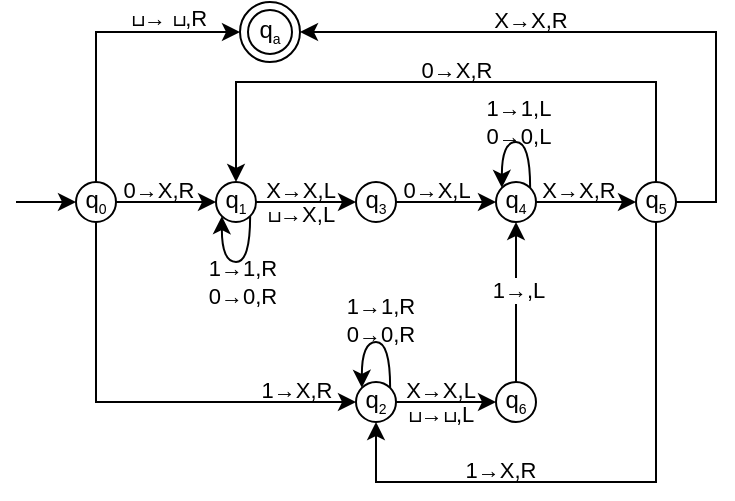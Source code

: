 <mxfile version="24.8.4">
  <diagram name="Page-1" id="npg4uFEP2YbgTPgzuRdj">
    <mxGraphModel dx="547" dy="285" grid="1" gridSize="10" guides="1" tooltips="1" connect="1" arrows="1" fold="1" page="1" pageScale="1" pageWidth="1100" pageHeight="850" math="0" shadow="0">
      <root>
        <mxCell id="0" />
        <mxCell id="1" parent="0" />
        <mxCell id="SzwyDp9veG-a-ugGyxkV-9" style="rounded=0;orthogonalLoop=1;jettySize=auto;html=1;entryX=0;entryY=0.5;entryDx=0;entryDy=0;" parent="1" source="SzwyDp9veG-a-ugGyxkV-4" target="SzwyDp9veG-a-ugGyxkV-5" edge="1">
          <mxGeometry relative="1" as="geometry" />
        </mxCell>
        <mxCell id="SzwyDp9veG-a-ugGyxkV-13" value="&lt;font style=&quot;font-size: 11px;&quot;&gt;0&lt;span id=&quot;docs-internal-guid-1ff605a3-7fff-e55f-8b72-4c74e2d7cbca&quot;&gt;&lt;span style=&quot;font-family: Arial, sans-serif; font-variant-numeric: normal; font-variant-east-asian: normal; font-variant-alternates: normal; font-variant-position: normal; vertical-align: baseline; white-space: pre-wrap;&quot;&gt;→X,R&lt;/span&gt;&lt;/span&gt;&lt;/font&gt;" style="edgeLabel;html=1;align=center;verticalAlign=middle;resizable=0;points=[];labelBackgroundColor=none;" parent="SzwyDp9veG-a-ugGyxkV-9" vertex="1" connectable="0">
          <mxGeometry x="-0.385" relative="1" as="geometry">
            <mxPoint x="5" y="-6" as="offset" />
          </mxGeometry>
        </mxCell>
        <mxCell id="SzwyDp9veG-a-ugGyxkV-27" style="rounded=0;orthogonalLoop=1;jettySize=auto;html=1;entryX=0;entryY=0.5;entryDx=0;entryDy=0;edgeStyle=orthogonalEdgeStyle;" parent="1" source="SzwyDp9veG-a-ugGyxkV-4" target="B-PxMAEgyjBGEElyb0BT-5" edge="1">
          <mxGeometry relative="1" as="geometry">
            <mxPoint x="130.0" y="190" as="targetPoint" />
            <Array as="points">
              <mxPoint x="70" y="185" />
            </Array>
          </mxGeometry>
        </mxCell>
        <mxCell id="B-PxMAEgyjBGEElyb0BT-3" value="ப→ ப,R" style="edgeLabel;html=1;align=center;verticalAlign=middle;resizable=0;points=[];labelBackgroundColor=none;" parent="SzwyDp9veG-a-ugGyxkV-27" vertex="1" connectable="0">
          <mxGeometry x="-0.123" relative="1" as="geometry">
            <mxPoint x="36" y="-18" as="offset" />
          </mxGeometry>
        </mxCell>
        <mxCell id="SzwyDp9veG-a-ugGyxkV-33" style="rounded=0;orthogonalLoop=1;jettySize=auto;html=1;entryX=0;entryY=0.5;entryDx=0;entryDy=0;edgeStyle=orthogonalEdgeStyle;exitX=0.5;exitY=1;exitDx=0;exitDy=0;" parent="1" source="SzwyDp9veG-a-ugGyxkV-4" target="SzwyDp9veG-a-ugGyxkV-32" edge="1">
          <mxGeometry relative="1" as="geometry" />
        </mxCell>
        <mxCell id="SzwyDp9veG-a-ugGyxkV-35" value="&lt;span style=&quot;font-variant-numeric: normal; font-variant-east-asian: normal; font-variant-alternates: normal; font-variant-position: normal; vertical-align: baseline;&quot;&gt;1&lt;/span&gt;&lt;span style=&quot;font-variant-numeric: normal; font-variant-east-asian: normal; font-variant-alternates: normal; font-variant-position: normal; font-family: Arial, sans-serif; vertical-align: baseline; white-space: pre-wrap;&quot;&gt;→X,R&lt;/span&gt;" style="edgeLabel;html=1;align=center;verticalAlign=middle;resizable=0;points=[];labelBackgroundColor=none;" parent="SzwyDp9veG-a-ugGyxkV-33" vertex="1" connectable="0">
          <mxGeometry x="-0.264" y="1" relative="1" as="geometry">
            <mxPoint x="99" y="3" as="offset" />
          </mxGeometry>
        </mxCell>
        <mxCell id="B-PxMAEgyjBGEElyb0BT-8" style="rounded=0;orthogonalLoop=1;jettySize=auto;html=1;entryX=0;entryY=0.5;entryDx=0;entryDy=0;" parent="1" target="SzwyDp9veG-a-ugGyxkV-4" edge="1">
          <mxGeometry relative="1" as="geometry">
            <mxPoint x="50.0" y="270" as="targetPoint" />
            <mxPoint x="30" y="270" as="sourcePoint" />
          </mxGeometry>
        </mxCell>
        <mxCell id="SzwyDp9veG-a-ugGyxkV-4" value="q&lt;sub&gt;&lt;font style=&quot;font-size: 7px;&quot;&gt;0&lt;/font&gt;&lt;/sub&gt;" style="ellipse;whiteSpace=wrap;html=1;aspect=fixed;" parent="1" vertex="1">
          <mxGeometry x="60" y="260" width="20" height="20" as="geometry" />
        </mxCell>
        <mxCell id="SzwyDp9veG-a-ugGyxkV-10" style="rounded=0;orthogonalLoop=1;jettySize=auto;html=1;entryX=0;entryY=0.5;entryDx=0;entryDy=0;" parent="1" source="SzwyDp9veG-a-ugGyxkV-5" target="SzwyDp9veG-a-ugGyxkV-6" edge="1">
          <mxGeometry relative="1" as="geometry" />
        </mxCell>
        <mxCell id="SzwyDp9veG-a-ugGyxkV-15" value="X&lt;font face=&quot;Arial, sans-serif&quot;&gt;&lt;span style=&quot;white-space: pre-wrap;&quot;&gt;→X,L&lt;/span&gt;&lt;/font&gt;" style="edgeLabel;html=1;align=center;verticalAlign=middle;resizable=0;points=[];labelBackgroundColor=none;" parent="SzwyDp9veG-a-ugGyxkV-10" vertex="1" connectable="0">
          <mxGeometry x="-0.371" relative="1" as="geometry">
            <mxPoint x="6" y="-6" as="offset" />
          </mxGeometry>
        </mxCell>
        <mxCell id="SzwyDp9veG-a-ugGyxkV-5" value="q&lt;sub&gt;&lt;font style=&quot;font-size: 7px;&quot;&gt;1&lt;/font&gt;&lt;/sub&gt;" style="ellipse;whiteSpace=wrap;html=1;aspect=fixed;" parent="1" vertex="1">
          <mxGeometry x="130" y="260" width="20" height="20" as="geometry" />
        </mxCell>
        <mxCell id="SzwyDp9veG-a-ugGyxkV-11" style="rounded=0;orthogonalLoop=1;jettySize=auto;html=1;entryX=0;entryY=0.5;entryDx=0;entryDy=0;" parent="1" source="SzwyDp9veG-a-ugGyxkV-6" target="SzwyDp9veG-a-ugGyxkV-7" edge="1">
          <mxGeometry relative="1" as="geometry" />
        </mxCell>
        <mxCell id="SzwyDp9veG-a-ugGyxkV-6" value="q&lt;sub&gt;&lt;font style=&quot;font-size: 7px;&quot;&gt;3&lt;/font&gt;&lt;/sub&gt;" style="ellipse;whiteSpace=wrap;html=1;aspect=fixed;" parent="1" vertex="1">
          <mxGeometry x="200" y="260" width="20" height="20" as="geometry" />
        </mxCell>
        <mxCell id="SzwyDp9veG-a-ugGyxkV-12" style="rounded=0;orthogonalLoop=1;jettySize=auto;html=1;" parent="1" source="SzwyDp9veG-a-ugGyxkV-7" target="SzwyDp9veG-a-ugGyxkV-8" edge="1">
          <mxGeometry relative="1" as="geometry" />
        </mxCell>
        <mxCell id="SzwyDp9veG-a-ugGyxkV-7" value="q&lt;sub&gt;&lt;font style=&quot;font-size: 7px;&quot;&gt;4&lt;/font&gt;&lt;/sub&gt;" style="ellipse;whiteSpace=wrap;html=1;aspect=fixed;" parent="1" vertex="1">
          <mxGeometry x="270" y="260" width="20" height="20" as="geometry" />
        </mxCell>
        <mxCell id="SzwyDp9veG-a-ugGyxkV-29" style="edgeStyle=orthogonalEdgeStyle;rounded=0;orthogonalLoop=1;jettySize=auto;html=1;entryX=0.5;entryY=0;entryDx=0;entryDy=0;" parent="1" source="SzwyDp9veG-a-ugGyxkV-8" target="SzwyDp9veG-a-ugGyxkV-5" edge="1">
          <mxGeometry relative="1" as="geometry">
            <Array as="points">
              <mxPoint x="350" y="210" />
              <mxPoint x="140" y="210" />
            </Array>
          </mxGeometry>
        </mxCell>
        <mxCell id="SzwyDp9veG-a-ugGyxkV-48" style="edgeStyle=orthogonalEdgeStyle;rounded=0;orthogonalLoop=1;jettySize=auto;html=1;entryX=0.5;entryY=1;entryDx=0;entryDy=0;" parent="1" source="SzwyDp9veG-a-ugGyxkV-8" target="SzwyDp9veG-a-ugGyxkV-32" edge="1">
          <mxGeometry relative="1" as="geometry">
            <Array as="points">
              <mxPoint x="350" y="410" />
              <mxPoint x="210" y="410" />
            </Array>
          </mxGeometry>
        </mxCell>
        <mxCell id="B-PxMAEgyjBGEElyb0BT-6" value="1→X,R" style="edgeLabel;html=1;align=center;verticalAlign=middle;resizable=0;points=[];labelBackgroundColor=none;" parent="SzwyDp9veG-a-ugGyxkV-48" vertex="1" connectable="0">
          <mxGeometry x="0.419" y="-1" relative="1" as="geometry">
            <mxPoint x="5" y="-5" as="offset" />
          </mxGeometry>
        </mxCell>
        <mxCell id="B-PxMAEgyjBGEElyb0BT-9" style="edgeStyle=orthogonalEdgeStyle;rounded=0;orthogonalLoop=1;jettySize=auto;html=1;entryX=1;entryY=0.5;entryDx=0;entryDy=0;" parent="1" source="SzwyDp9veG-a-ugGyxkV-8" target="B-PxMAEgyjBGEElyb0BT-5" edge="1">
          <mxGeometry relative="1" as="geometry">
            <Array as="points">
              <mxPoint x="380" y="270" />
              <mxPoint x="380" y="185" />
            </Array>
          </mxGeometry>
        </mxCell>
        <mxCell id="B-PxMAEgyjBGEElyb0BT-10" value="X→X,R" style="edgeLabel;html=1;align=center;verticalAlign=middle;resizable=0;points=[];labelBackgroundColor=none;" parent="B-PxMAEgyjBGEElyb0BT-9" vertex="1" connectable="0">
          <mxGeometry x="0.27" relative="1" as="geometry">
            <mxPoint x="1" y="-6" as="offset" />
          </mxGeometry>
        </mxCell>
        <mxCell id="SzwyDp9veG-a-ugGyxkV-8" value="q&lt;sub&gt;&lt;font style=&quot;font-size: 7px;&quot;&gt;5&lt;/font&gt;&lt;/sub&gt;" style="ellipse;whiteSpace=wrap;html=1;aspect=fixed;" parent="1" vertex="1">
          <mxGeometry x="340" y="260" width="20" height="20" as="geometry" />
        </mxCell>
        <mxCell id="SzwyDp9veG-a-ugGyxkV-16" value="ப&lt;font face=&quot;Arial, sans-serif&quot;&gt;&lt;span style=&quot;white-space: pre-wrap;&quot;&gt;→X,L&lt;/span&gt;&lt;/font&gt;" style="edgeLabel;html=1;align=center;verticalAlign=middle;resizable=0;points=[];labelBackgroundColor=none;" parent="1" vertex="1" connectable="0">
          <mxGeometry x="172.002" y="276" as="geometry" />
        </mxCell>
        <mxCell id="SzwyDp9veG-a-ugGyxkV-17" value="0&lt;font face=&quot;Arial, sans-serif&quot;&gt;&lt;span style=&quot;white-space: pre-wrap;&quot;&gt;→X,L&lt;/span&gt;&lt;/font&gt;" style="edgeLabel;html=1;align=center;verticalAlign=middle;resizable=0;points=[];labelBackgroundColor=none;" parent="1" vertex="1" connectable="0">
          <mxGeometry x="240.002" y="264" as="geometry" />
        </mxCell>
        <mxCell id="SzwyDp9veG-a-ugGyxkV-19" value="X&lt;font face=&quot;Arial, sans-serif&quot;&gt;&lt;span style=&quot;white-space: pre-wrap;&quot;&gt;→X,R&lt;/span&gt;&lt;/font&gt;" style="edgeLabel;html=1;align=center;verticalAlign=middle;resizable=0;points=[];labelBackgroundColor=none;" parent="1" vertex="1" connectable="0">
          <mxGeometry x="311" y="264" as="geometry" />
        </mxCell>
        <mxCell id="SzwyDp9veG-a-ugGyxkV-20" style="edgeStyle=orthogonalEdgeStyle;rounded=0;orthogonalLoop=1;jettySize=auto;html=1;entryX=0;entryY=1;entryDx=0;entryDy=0;exitX=1;exitY=1;exitDx=0;exitDy=0;curved=1;" parent="1" source="SzwyDp9veG-a-ugGyxkV-5" target="SzwyDp9veG-a-ugGyxkV-5" edge="1">
          <mxGeometry relative="1" as="geometry">
            <Array as="points">
              <mxPoint x="147" y="300" />
              <mxPoint x="133" y="300" />
            </Array>
          </mxGeometry>
        </mxCell>
        <mxCell id="SzwyDp9veG-a-ugGyxkV-21" value="1&lt;font face=&quot;Arial, sans-serif&quot;&gt;&lt;span style=&quot;white-space: pre-wrap;&quot;&gt;→1,R&lt;/span&gt;&lt;/font&gt;&lt;div&gt;&lt;span style=&quot;font-family: Arial, sans-serif; white-space: pre-wrap;&quot;&gt;0&lt;/span&gt;&lt;font face=&quot;Arial, sans-serif&quot;&gt;&lt;span style=&quot;white-space: pre-wrap;&quot;&gt;→&lt;/span&gt;&lt;/font&gt;&lt;span style=&quot;font-family: Arial, sans-serif; white-space: pre-wrap; background-color: initial;&quot;&gt;0,R&lt;/span&gt;&lt;/div&gt;" style="edgeLabel;html=1;align=center;verticalAlign=middle;resizable=0;points=[];labelBackgroundColor=none;" parent="SzwyDp9veG-a-ugGyxkV-20" vertex="1" connectable="0">
          <mxGeometry x="0.018" relative="1" as="geometry">
            <mxPoint x="3" y="10" as="offset" />
          </mxGeometry>
        </mxCell>
        <mxCell id="SzwyDp9veG-a-ugGyxkV-24" style="edgeStyle=orthogonalEdgeStyle;rounded=0;orthogonalLoop=1;jettySize=auto;html=1;entryX=0;entryY=0;entryDx=0;entryDy=0;exitX=1;exitY=0;exitDx=0;exitDy=0;curved=1;" parent="1" source="SzwyDp9veG-a-ugGyxkV-7" target="SzwyDp9veG-a-ugGyxkV-7" edge="1">
          <mxGeometry relative="1" as="geometry">
            <Array as="points">
              <mxPoint x="287" y="240" />
              <mxPoint x="273" y="240" />
            </Array>
          </mxGeometry>
        </mxCell>
        <mxCell id="SzwyDp9veG-a-ugGyxkV-25" value="1&lt;font face=&quot;Arial, sans-serif&quot;&gt;&lt;span style=&quot;white-space: pre-wrap;&quot;&gt;→1,L&lt;/span&gt;&lt;/font&gt;&lt;div&gt;&lt;span style=&quot;font-family: Arial, sans-serif; white-space: pre-wrap;&quot;&gt;0&lt;/span&gt;&lt;font face=&quot;Arial, sans-serif&quot;&gt;&lt;span style=&quot;white-space: pre-wrap;&quot;&gt;→&lt;/span&gt;&lt;/font&gt;&lt;span style=&quot;font-family: Arial, sans-serif; white-space: pre-wrap; background-color: initial;&quot;&gt;0,L&lt;/span&gt;&lt;/div&gt;" style="edgeLabel;html=1;align=center;verticalAlign=middle;resizable=0;points=[];labelBackgroundColor=none;" parent="1" vertex="1" connectable="0">
          <mxGeometry x="281" y="230" as="geometry" />
        </mxCell>
        <mxCell id="SzwyDp9veG-a-ugGyxkV-30" value="0&lt;font face=&quot;Arial, sans-serif&quot;&gt;&lt;span style=&quot;white-space: pre-wrap;&quot;&gt;→X,R&lt;/span&gt;&lt;/font&gt;" style="edgeLabel;html=1;align=center;verticalAlign=middle;resizable=0;points=[];labelBackgroundColor=none;" parent="1" vertex="1" connectable="0">
          <mxGeometry x="249" y="207" as="geometry">
            <mxPoint x="1" y="-3" as="offset" />
          </mxGeometry>
        </mxCell>
        <mxCell id="SzwyDp9veG-a-ugGyxkV-39" style="rounded=0;orthogonalLoop=1;jettySize=auto;html=1;entryX=0;entryY=0.5;entryDx=0;entryDy=0;" parent="1" source="SzwyDp9veG-a-ugGyxkV-32" target="SzwyDp9veG-a-ugGyxkV-38" edge="1">
          <mxGeometry relative="1" as="geometry" />
        </mxCell>
        <mxCell id="SzwyDp9veG-a-ugGyxkV-40" value="X&lt;font face=&quot;Arial, sans-serif&quot;&gt;&lt;span style=&quot;white-space: pre-wrap;&quot;&gt;→X,L&lt;/span&gt;&lt;/font&gt;" style="edgeLabel;html=1;align=center;verticalAlign=middle;resizable=0;points=[];labelBackgroundColor=none;" parent="SzwyDp9veG-a-ugGyxkV-39" vertex="1" connectable="0">
          <mxGeometry x="-0.256" y="2" relative="1" as="geometry">
            <mxPoint x="3" y="-4" as="offset" />
          </mxGeometry>
        </mxCell>
        <mxCell id="SzwyDp9veG-a-ugGyxkV-43" value="ப&lt;font face=&quot;Arial, sans-serif&quot;&gt;&lt;span style=&quot;white-space: pre-wrap;&quot;&gt;→&lt;/span&gt;&lt;/font&gt;ப&lt;font face=&quot;Arial, sans-serif&quot;&gt;&lt;span style=&quot;white-space: pre-wrap;&quot;&gt;,L&lt;/span&gt;&lt;/font&gt;" style="edgeLabel;html=1;align=center;verticalAlign=middle;resizable=0;points=[];labelBackgroundColor=none;" parent="SzwyDp9veG-a-ugGyxkV-39" vertex="1" connectable="0">
          <mxGeometry x="-0.06" relative="1" as="geometry">
            <mxPoint x="-2" y="6" as="offset" />
          </mxGeometry>
        </mxCell>
        <mxCell id="SzwyDp9veG-a-ugGyxkV-32" value="q&lt;sub&gt;&lt;font style=&quot;font-size: 7px;&quot;&gt;2&lt;/font&gt;&lt;/sub&gt;" style="ellipse;whiteSpace=wrap;html=1;aspect=fixed;" parent="1" vertex="1">
          <mxGeometry x="200" y="360" width="20" height="20" as="geometry" />
        </mxCell>
        <mxCell id="SzwyDp9veG-a-ugGyxkV-38" value="q&lt;sub&gt;&lt;font style=&quot;font-size: 7px;&quot;&gt;6&lt;/font&gt;&lt;/sub&gt;" style="ellipse;whiteSpace=wrap;html=1;aspect=fixed;" parent="1" vertex="1">
          <mxGeometry x="270" y="360" width="20" height="20" as="geometry" />
        </mxCell>
        <mxCell id="SzwyDp9veG-a-ugGyxkV-44" style="rounded=0;orthogonalLoop=1;jettySize=auto;html=1;entryX=0.5;entryY=1;entryDx=0;entryDy=0;" parent="1" source="SzwyDp9veG-a-ugGyxkV-38" target="SzwyDp9veG-a-ugGyxkV-7" edge="1">
          <mxGeometry relative="1" as="geometry" />
        </mxCell>
        <mxCell id="SzwyDp9veG-a-ugGyxkV-45" value="1&lt;font face=&quot;Arial, sans-serif&quot;&gt;&lt;span style=&quot;white-space: pre-wrap;&quot;&gt;→,L&lt;/span&gt;&lt;/font&gt;" style="edgeLabel;html=1;align=center;verticalAlign=middle;resizable=0;points=[];labelBackgroundColor=default;" parent="SzwyDp9veG-a-ugGyxkV-44" vertex="1" connectable="0">
          <mxGeometry x="0.16" y="-1" relative="1" as="geometry">
            <mxPoint as="offset" />
          </mxGeometry>
        </mxCell>
        <mxCell id="SzwyDp9veG-a-ugGyxkV-46" style="edgeStyle=orthogonalEdgeStyle;rounded=0;orthogonalLoop=1;jettySize=auto;html=1;entryX=0;entryY=0;entryDx=0;entryDy=0;exitX=1;exitY=0;exitDx=0;exitDy=0;curved=1;" parent="1" source="SzwyDp9veG-a-ugGyxkV-32" target="SzwyDp9veG-a-ugGyxkV-32" edge="1">
          <mxGeometry relative="1" as="geometry">
            <Array as="points">
              <mxPoint x="217" y="340" />
              <mxPoint x="203" y="340" />
            </Array>
          </mxGeometry>
        </mxCell>
        <mxCell id="SzwyDp9veG-a-ugGyxkV-47" value="1&lt;font face=&quot;Arial, sans-serif&quot;&gt;&lt;span style=&quot;white-space: pre-wrap;&quot;&gt;→1,R&lt;/span&gt;&lt;/font&gt;&lt;div&gt;&lt;span style=&quot;font-family: Arial, sans-serif; white-space: pre-wrap;&quot;&gt;0&lt;/span&gt;&lt;font face=&quot;Arial, sans-serif&quot;&gt;&lt;span style=&quot;white-space: pre-wrap;&quot;&gt;→&lt;/span&gt;&lt;/font&gt;&lt;span style=&quot;font-family: Arial, sans-serif; white-space: pre-wrap; background-color: initial;&quot;&gt;0,R&lt;/span&gt;&lt;/div&gt;" style="edgeLabel;html=1;align=center;verticalAlign=middle;resizable=0;points=[];labelBackgroundColor=none;" parent="SzwyDp9veG-a-ugGyxkV-46" vertex="1" connectable="0">
          <mxGeometry x="0.069" y="-1" relative="1" as="geometry">
            <mxPoint x="4" y="-10" as="offset" />
          </mxGeometry>
        </mxCell>
        <mxCell id="B-PxMAEgyjBGEElyb0BT-5" value="q&lt;sub&gt;&lt;font style=&quot;font-size: 7px;&quot;&gt;a&lt;/font&gt;&lt;/sub&gt;" style="ellipse;shape=doubleEllipse;whiteSpace=wrap;html=1;aspect=fixed;" parent="1" vertex="1">
          <mxGeometry x="142" y="170" width="30" height="30" as="geometry" />
        </mxCell>
      </root>
    </mxGraphModel>
  </diagram>
</mxfile>
